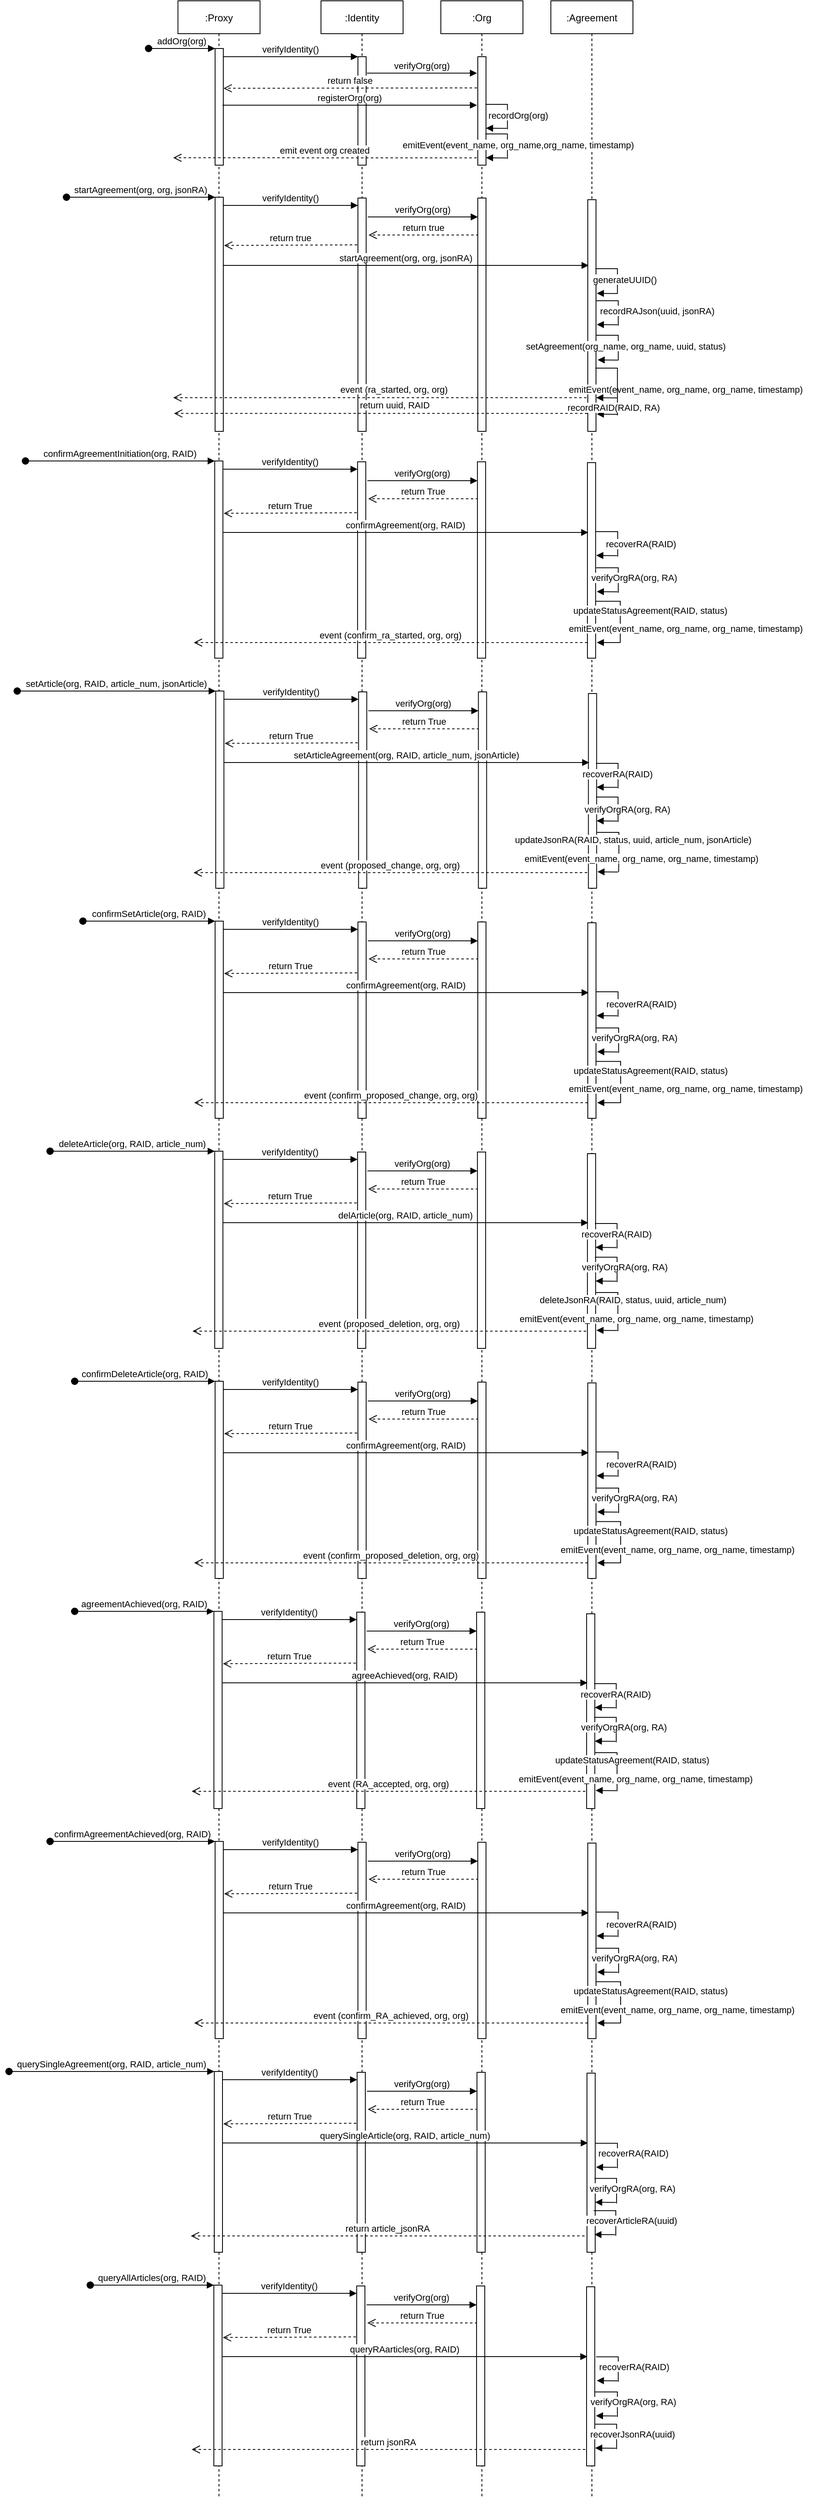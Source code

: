 <mxfile version="14.9.5" type="device"><diagram id="YIm8_T_KmjakDC7QFvaZ" name="Page-1"><mxGraphModel dx="2170" dy="492" grid="1" gridSize="10" guides="1" tooltips="1" connect="1" arrows="1" fold="1" page="1" pageScale="1" pageWidth="850" pageHeight="1100" math="0" shadow="0"><root><mxCell id="0"/><mxCell id="1" parent="0"/><mxCell id="ICceSbjO2ffGUROcHxIc-226" value=":Proxy" style="shape=umlLifeline;perimeter=lifelinePerimeter;container=1;collapsible=0;recursiveResize=0;rounded=0;shadow=0;strokeWidth=1;" parent="1" vertex="1"><mxGeometry x="125.75" y="80" width="100" height="3040" as="geometry"/></mxCell><mxCell id="ICceSbjO2ffGUROcHxIc-224" value=":Identity" style="shape=umlLifeline;perimeter=lifelinePerimeter;container=1;collapsible=0;recursiveResize=0;rounded=0;shadow=0;strokeWidth=1;" parent="1" vertex="1"><mxGeometry x="300" y="80" width="100" height="3040" as="geometry"/></mxCell><mxCell id="ICceSbjO2ffGUROcHxIc-7" value=":Org" style="shape=umlLifeline;perimeter=lifelinePerimeter;container=1;collapsible=0;recursiveResize=0;rounded=0;shadow=0;strokeWidth=1;" parent="1" vertex="1"><mxGeometry x="446" y="80" width="100" height="3040" as="geometry"/></mxCell><mxCell id="ICceSbjO2ffGUROcHxIc-9" value=":Agreement" style="shape=umlLifeline;perimeter=lifelinePerimeter;container=1;collapsible=0;recursiveResize=0;rounded=0;shadow=0;strokeWidth=1;" parent="1" vertex="1"><mxGeometry x="580" y="80" width="100" height="3040" as="geometry"/></mxCell><mxCell id="ICceSbjO2ffGUROcHxIc-25" value="" style="group" parent="1" vertex="1" connectable="0"><mxGeometry x="90" y="138" width="437.105" height="142" as="geometry"/></mxCell><mxCell id="ICceSbjO2ffGUROcHxIc-11" value="" style="group" parent="ICceSbjO2ffGUROcHxIc-25" vertex="1" connectable="0"><mxGeometry width="91" height="142" as="geometry"/></mxCell><mxCell id="ICceSbjO2ffGUROcHxIc-12" value="" style="points=[];perimeter=orthogonalPerimeter;rounded=0;shadow=0;strokeWidth=1;" parent="ICceSbjO2ffGUROcHxIc-11" vertex="1"><mxGeometry x="81" width="10" height="142" as="geometry"/></mxCell><mxCell id="ICceSbjO2ffGUROcHxIc-13" value="addOrg(org)" style="verticalAlign=bottom;startArrow=oval;endArrow=block;startSize=8;shadow=0;strokeWidth=1;" parent="ICceSbjO2ffGUROcHxIc-11" target="ICceSbjO2ffGUROcHxIc-12" edge="1"><mxGeometry relative="1" as="geometry"><mxPoint as="sourcePoint"/></mxGeometry></mxCell><mxCell id="ICceSbjO2ffGUROcHxIc-14" value="" style="points=[];perimeter=orthogonalPerimeter;rounded=0;shadow=0;strokeWidth=1;" parent="ICceSbjO2ffGUROcHxIc-25" vertex="1"><mxGeometry x="255" y="10" width="10" height="132" as="geometry"/></mxCell><mxCell id="ICceSbjO2ffGUROcHxIc-15" value="verifyIdentity()" style="verticalAlign=bottom;endArrow=block;entryX=0;entryY=0;shadow=0;strokeWidth=1;" parent="ICceSbjO2ffGUROcHxIc-25" source="ICceSbjO2ffGUROcHxIc-12" target="ICceSbjO2ffGUROcHxIc-14" edge="1"><mxGeometry relative="1" as="geometry"><mxPoint x="185" y="10" as="sourcePoint"/></mxGeometry></mxCell><mxCell id="ICceSbjO2ffGUROcHxIc-16" value="" style="points=[];perimeter=orthogonalPerimeter;rounded=0;shadow=0;strokeWidth=1;" parent="ICceSbjO2ffGUROcHxIc-25" vertex="1"><mxGeometry x="401" y="10" width="10" height="132" as="geometry"/></mxCell><mxCell id="ICceSbjO2ffGUROcHxIc-17" value="return false" style="verticalAlign=bottom;endArrow=open;dashed=1;endSize=8;shadow=0;strokeWidth=1;arcSize=20;entryX=0.533;entryY=0.047;entryDx=0;entryDy=0;entryPerimeter=0;" parent="ICceSbjO2ffGUROcHxIc-25" edge="1"><mxGeometry relative="1" as="geometry"><mxPoint x="91.3" y="48.44" as="targetPoint"/><mxPoint x="400" y="48" as="sourcePoint"/></mxGeometry></mxCell><mxCell id="ICceSbjO2ffGUROcHxIc-18" value="verifyOrg(org)" style="verticalAlign=bottom;endArrow=block;shadow=0;strokeWidth=1;" parent="ICceSbjO2ffGUROcHxIc-25" edge="1"><mxGeometry relative="1" as="geometry"><mxPoint x="266" y="30.0" as="sourcePoint"/><mxPoint x="400" y="30" as="targetPoint"/></mxGeometry></mxCell><mxCell id="ICceSbjO2ffGUROcHxIc-19" value="registerOrg(org)" style="verticalAlign=bottom;endArrow=block;shadow=0;strokeWidth=1;" parent="ICceSbjO2ffGUROcHxIc-25" edge="1"><mxGeometry relative="1" as="geometry"><mxPoint x="90" y="69" as="sourcePoint"/><mxPoint x="400" y="69" as="targetPoint"/></mxGeometry></mxCell><mxCell id="ICceSbjO2ffGUROcHxIc-20" value="" style="shape=partialRectangle;whiteSpace=wrap;html=1;bottom=0;right=0;fillColor=none;rotation=90;" parent="ICceSbjO2ffGUROcHxIc-25" vertex="1"><mxGeometry x="408.95" y="69.75" width="29.9" height="26.41" as="geometry"/></mxCell><mxCell id="ICceSbjO2ffGUROcHxIc-21" value="recordOrg(org)" style="verticalAlign=bottom;endArrow=block;shadow=0;strokeWidth=1;" parent="ICceSbjO2ffGUROcHxIc-25" edge="1"><mxGeometry x="-1" y="-16" relative="1" as="geometry"><mxPoint x="436.25" y="97.25" as="sourcePoint"/><mxPoint x="411" y="97" as="targetPoint"/><mxPoint x="14" y="9" as="offset"/></mxGeometry></mxCell><mxCell id="ICceSbjO2ffGUROcHxIc-22" value="emit event org created" style="verticalAlign=bottom;endArrow=open;dashed=1;endSize=8;shadow=0;strokeWidth=1;arcSize=20;" parent="ICceSbjO2ffGUROcHxIc-25" edge="1"><mxGeometry relative="1" as="geometry"><mxPoint x="30" y="133" as="targetPoint"/><mxPoint x="399.7" y="133.16" as="sourcePoint"/></mxGeometry></mxCell><mxCell id="ICceSbjO2ffGUROcHxIc-23" value="" style="shape=partialRectangle;whiteSpace=wrap;html=1;bottom=0;right=0;fillColor=none;rotation=90;" parent="ICceSbjO2ffGUROcHxIc-25" vertex="1"><mxGeometry x="408.95" y="105.75" width="29.9" height="26.41" as="geometry"/></mxCell><mxCell id="ICceSbjO2ffGUROcHxIc-24" value="emitEvent(event_name, org_name,org_name, timestamp)" style="verticalAlign=bottom;endArrow=block;shadow=0;strokeWidth=1;" parent="ICceSbjO2ffGUROcHxIc-25" edge="1"><mxGeometry x="-1" y="-16" relative="1" as="geometry"><mxPoint x="436.25" y="133.25" as="sourcePoint"/><mxPoint x="411" y="133" as="targetPoint"/><mxPoint x="14" y="9" as="offset"/></mxGeometry></mxCell><mxCell id="ICceSbjO2ffGUROcHxIc-42" value="" style="points=[];perimeter=orthogonalPerimeter;rounded=0;shadow=0;strokeWidth=1;" parent="1" vertex="1"><mxGeometry x="625" y="322" width="10" height="282" as="geometry"/></mxCell><mxCell id="ICceSbjO2ffGUROcHxIc-43" value="" style="points=[];perimeter=orthogonalPerimeter;rounded=0;shadow=0;strokeWidth=1;" parent="1" vertex="1"><mxGeometry x="171" y="319" width="10" height="285" as="geometry"/></mxCell><mxCell id="ICceSbjO2ffGUROcHxIc-44" value="startAgreement(org, org, jsonRA)" style="verticalAlign=bottom;startArrow=oval;endArrow=block;startSize=8;shadow=0;strokeWidth=1;" parent="1" target="ICceSbjO2ffGUROcHxIc-43" edge="1"><mxGeometry relative="1" as="geometry"><mxPoint x="-10" y="319" as="sourcePoint"/></mxGeometry></mxCell><mxCell id="ICceSbjO2ffGUROcHxIc-45" value="verifyIdentity()" style="verticalAlign=bottom;endArrow=block;entryX=0;entryY=0;shadow=0;strokeWidth=1;" parent="1" source="ICceSbjO2ffGUROcHxIc-43" edge="1"><mxGeometry relative="1" as="geometry"><mxPoint x="275" y="329" as="sourcePoint"/><mxPoint x="345" y="329.0" as="targetPoint"/></mxGeometry></mxCell><mxCell id="ICceSbjO2ffGUROcHxIc-46" value="" style="points=[];perimeter=orthogonalPerimeter;rounded=0;shadow=0;strokeWidth=1;" parent="1" vertex="1"><mxGeometry x="345" y="320" width="10" height="284" as="geometry"/></mxCell><mxCell id="ICceSbjO2ffGUROcHxIc-47" value="return true" style="verticalAlign=bottom;endArrow=open;dashed=1;endSize=8;exitX=0.3;exitY=0.25;shadow=0;strokeWidth=1;arcSize=20;exitDx=0;exitDy=0;exitPerimeter=0;" parent="1" edge="1"><mxGeometry relative="1" as="geometry"><mxPoint x="358" y="365" as="targetPoint"/><mxPoint x="492" y="365" as="sourcePoint"/></mxGeometry></mxCell><mxCell id="ICceSbjO2ffGUROcHxIc-48" value="verifyOrg(org)" style="verticalAlign=bottom;endArrow=block;shadow=0;strokeWidth=1;" parent="1" edge="1"><mxGeometry relative="1" as="geometry"><mxPoint x="357" y="343" as="sourcePoint"/><mxPoint x="491" y="343" as="targetPoint"/></mxGeometry></mxCell><mxCell id="ICceSbjO2ffGUROcHxIc-49" value="" style="points=[];perimeter=orthogonalPerimeter;rounded=0;shadow=0;strokeWidth=1;" parent="1" vertex="1"><mxGeometry x="491" y="320" width="10" height="284" as="geometry"/></mxCell><mxCell id="ICceSbjO2ffGUROcHxIc-50" value="return true" style="verticalAlign=bottom;endArrow=open;dashed=1;endSize=8;exitX=0.3;exitY=0.25;shadow=0;strokeWidth=1;arcSize=20;exitDx=0;exitDy=0;exitPerimeter=0;entryX=0.58;entryY=0.752;entryDx=0;entryDy=0;entryPerimeter=0;" parent="1" edge="1"><mxGeometry relative="1" as="geometry"><mxPoint x="182" y="377.72" as="targetPoint"/><mxPoint x="344.0" y="377" as="sourcePoint"/></mxGeometry></mxCell><mxCell id="ICceSbjO2ffGUROcHxIc-51" value="startAgreement(org, org, jsonRA)" style="verticalAlign=bottom;endArrow=block;shadow=0;strokeWidth=1;" parent="1" edge="1"><mxGeometry relative="1" as="geometry"><mxPoint x="181" y="402" as="sourcePoint"/><mxPoint x="626" y="402" as="targetPoint"/></mxGeometry></mxCell><mxCell id="ICceSbjO2ffGUROcHxIc-52" value="" style="shape=partialRectangle;whiteSpace=wrap;html=1;bottom=0;right=0;fillColor=none;rotation=90;" parent="1" vertex="1"><mxGeometry x="632.95" y="407.75" width="29.9" height="26.41" as="geometry"/></mxCell><mxCell id="ICceSbjO2ffGUROcHxIc-53" value="generateUUID()" style="verticalAlign=bottom;endArrow=block;shadow=0;strokeWidth=1;" parent="1" edge="1"><mxGeometry x="-1" y="-12" relative="1" as="geometry"><mxPoint x="661.25" y="436.25" as="sourcePoint"/><mxPoint x="636" y="436" as="targetPoint"/><mxPoint x="9" y="4" as="offset"/></mxGeometry></mxCell><mxCell id="ICceSbjO2ffGUROcHxIc-54" value="" style="shape=partialRectangle;whiteSpace=wrap;html=1;bottom=0;right=0;fillColor=none;rotation=90;" parent="1" vertex="1"><mxGeometry x="633.95" y="446.75" width="29.9" height="26.41" as="geometry"/></mxCell><mxCell id="ICceSbjO2ffGUROcHxIc-55" value="recordRAJson(uuid, jsonRA)" style="verticalAlign=bottom;endArrow=block;shadow=0;strokeWidth=1;" parent="1" edge="1"><mxGeometry x="-1" y="-49" relative="1" as="geometry"><mxPoint x="661.25" y="474.25" as="sourcePoint"/><mxPoint x="636" y="474" as="targetPoint"/><mxPoint x="48" y="41" as="offset"/></mxGeometry></mxCell><mxCell id="ICceSbjO2ffGUROcHxIc-56" value="" style="group" parent="1" vertex="1" connectable="0"><mxGeometry x="121" y="554.005" width="539.655" height="29.9" as="geometry"/></mxCell><mxCell id="ICceSbjO2ffGUROcHxIc-59" value="return uuid, RAID" style="verticalAlign=bottom;endArrow=open;dashed=1;endSize=8;shadow=0;strokeWidth=1;arcSize=20;" parent="ICceSbjO2ffGUROcHxIc-56" edge="1"><mxGeometry x="-0.068" y="-1" relative="1" as="geometry"><mxPoint y="28.155" as="targetPoint"/><mxPoint x="503.5" y="28.155" as="sourcePoint"/><mxPoint as="offset"/></mxGeometry></mxCell><mxCell id="ICceSbjO2ffGUROcHxIc-60" value="" style="group" parent="1" vertex="1" connectable="0"><mxGeometry x="120" y="533.995" width="670" height="40.005" as="geometry"/></mxCell><mxCell id="ICceSbjO2ffGUROcHxIc-61" value="event (ra_started, org, org)" style="verticalAlign=bottom;endArrow=open;dashed=1;endSize=8;shadow=0;strokeWidth=1;arcSize=20;" parent="ICceSbjO2ffGUROcHxIc-60" edge="1"><mxGeometry x="-0.068" y="-1" relative="1" as="geometry"><mxPoint y="28.995" as="targetPoint"/><mxPoint x="503.5" y="28.995" as="sourcePoint"/><mxPoint as="offset"/></mxGeometry></mxCell><mxCell id="ICceSbjO2ffGUROcHxIc-62" value="" style="group" parent="ICceSbjO2ffGUROcHxIc-60" vertex="1" connectable="0"><mxGeometry x="515.005" width="26.41" height="29.9" as="geometry"/></mxCell><mxCell id="ICceSbjO2ffGUROcHxIc-64" value="" style="verticalAlign=bottom;endArrow=block;shadow=0;strokeWidth=1;" parent="ICceSbjO2ffGUROcHxIc-62" edge="1"><mxGeometry x="-1" y="-16" relative="1" as="geometry"><mxPoint x="25.555" y="29.245" as="sourcePoint"/><mxPoint x="0.305" y="28.995" as="targetPoint"/><mxPoint x="14" y="9" as="offset"/></mxGeometry></mxCell><mxCell id="ICceSbjO2ffGUROcHxIc-70" value="&lt;span style=&quot;color: rgb(0 , 0 , 0) ; font-family: &amp;#34;helvetica&amp;#34; ; font-size: 11px ; font-style: normal ; font-weight: 400 ; letter-spacing: normal ; text-align: center ; text-indent: 0px ; text-transform: none ; word-spacing: 0px ; background-color: rgb(255 , 255 , 255) ; display: inline ; float: none&quot;&gt;emitEvent(event_name, org_name, org_name, timestamp)&lt;/span&gt;" style="text;whiteSpace=wrap;html=1;" parent="ICceSbjO2ffGUROcHxIc-60" vertex="1"><mxGeometry x="480" y="5.005" width="310" height="30" as="geometry"/></mxCell><mxCell id="ICceSbjO2ffGUROcHxIc-65" value="" style="shape=partialRectangle;whiteSpace=wrap;html=1;bottom=0;right=0;fillColor=none;rotation=90;" parent="1" vertex="1"><mxGeometry x="633.95" y="488.75" width="29.9" height="26.41" as="geometry"/></mxCell><mxCell id="ICceSbjO2ffGUROcHxIc-66" value="setAgreement(org_name, org_name, uuid, status)" style="verticalAlign=bottom;endArrow=block;shadow=0;strokeWidth=1;" parent="1" edge="1"><mxGeometry x="-1" y="-12" relative="1" as="geometry"><mxPoint x="662.25" y="517.25" as="sourcePoint"/><mxPoint x="637" y="517" as="targetPoint"/><mxPoint x="9" y="4" as="offset"/></mxGeometry></mxCell><mxCell id="ICceSbjO2ffGUROcHxIc-68" value="" style="shape=partialRectangle;whiteSpace=wrap;html=1;bottom=0;right=0;fillColor=none;rotation=90;" parent="1" vertex="1"><mxGeometry x="619.37" y="542.33" width="57.05" height="26.41" as="geometry"/></mxCell><mxCell id="ICceSbjO2ffGUROcHxIc-69" value="recordRAID(RAID, RA)" style="verticalAlign=bottom;endArrow=block;shadow=0;strokeWidth=1;" parent="1" edge="1"><mxGeometry x="20" y="583" as="geometry"><mxPoint x="661.25" y="583.25" as="sourcePoint"/><mxPoint x="636" y="583" as="targetPoint"/><mxPoint x="8" y="1" as="offset"/></mxGeometry></mxCell><mxCell id="ICceSbjO2ffGUROcHxIc-135" value="" style="points=[];perimeter=orthogonalPerimeter;rounded=0;shadow=0;strokeWidth=1;" parent="1" vertex="1"><mxGeometry x="625.75" y="923" width="10" height="237" as="geometry"/></mxCell><mxCell id="ICceSbjO2ffGUROcHxIc-136" value="" style="points=[];perimeter=orthogonalPerimeter;rounded=0;shadow=0;strokeWidth=1;" parent="1" vertex="1"><mxGeometry x="171.75" y="920" width="10" height="240" as="geometry"/></mxCell><mxCell id="ICceSbjO2ffGUROcHxIc-137" value="setArticle(org, RAID, article_num, jsonArticle)" style="verticalAlign=bottom;startArrow=oval;endArrow=block;startSize=8;shadow=0;strokeWidth=1;" parent="1" target="ICceSbjO2ffGUROcHxIc-136" edge="1"><mxGeometry x="-159.25" y="920" as="geometry"><mxPoint x="-70" y="920" as="sourcePoint"/></mxGeometry></mxCell><mxCell id="ICceSbjO2ffGUROcHxIc-138" value="verifyIdentity()" style="verticalAlign=bottom;endArrow=block;entryX=0;entryY=0;shadow=0;strokeWidth=1;" parent="1" source="ICceSbjO2ffGUROcHxIc-136" edge="1"><mxGeometry x="-159.25" y="920" as="geometry"><mxPoint x="275.75" y="930" as="sourcePoint"/><mxPoint x="345.75" y="930.0" as="targetPoint"/></mxGeometry></mxCell><mxCell id="ICceSbjO2ffGUROcHxIc-139" value="" style="points=[];perimeter=orthogonalPerimeter;rounded=0;shadow=0;strokeWidth=1;" parent="1" vertex="1"><mxGeometry x="345.75" y="921" width="10" height="239" as="geometry"/></mxCell><mxCell id="ICceSbjO2ffGUROcHxIc-140" value="return True" style="verticalAlign=bottom;endArrow=open;dashed=1;endSize=8;exitX=0.3;exitY=0.25;shadow=0;strokeWidth=1;arcSize=20;exitDx=0;exitDy=0;exitPerimeter=0;" parent="1" edge="1"><mxGeometry x="-159.25" y="920" as="geometry"><mxPoint x="358.75" y="966" as="targetPoint"/><mxPoint x="492.75" y="966" as="sourcePoint"/></mxGeometry></mxCell><mxCell id="ICceSbjO2ffGUROcHxIc-141" value="verifyOrg(org)" style="verticalAlign=bottom;endArrow=block;shadow=0;strokeWidth=1;" parent="1" edge="1"><mxGeometry x="-159.25" y="920" as="geometry"><mxPoint x="357.75" y="944.0" as="sourcePoint"/><mxPoint x="491.75" y="944" as="targetPoint"/></mxGeometry></mxCell><mxCell id="ICceSbjO2ffGUROcHxIc-142" value="" style="points=[];perimeter=orthogonalPerimeter;rounded=0;shadow=0;strokeWidth=1;" parent="1" vertex="1"><mxGeometry x="491.75" y="921" width="10" height="239" as="geometry"/></mxCell><mxCell id="ICceSbjO2ffGUROcHxIc-143" value="return True" style="verticalAlign=bottom;endArrow=open;dashed=1;endSize=8;exitX=0.3;exitY=0.25;shadow=0;strokeWidth=1;arcSize=20;exitDx=0;exitDy=0;exitPerimeter=0;entryX=0.58;entryY=0.752;entryDx=0;entryDy=0;entryPerimeter=0;" parent="1" edge="1"><mxGeometry x="-159.25" y="920" as="geometry"><mxPoint x="182.75" y="983.72" as="targetPoint"/><mxPoint x="344.75" y="983" as="sourcePoint"/></mxGeometry></mxCell><mxCell id="ICceSbjO2ffGUROcHxIc-144" value="setArticleAgreement(org, RAID, article_num, jsonArticle)" style="verticalAlign=bottom;endArrow=block;shadow=0;strokeWidth=1;" parent="1" edge="1"><mxGeometry x="-159.25" y="920" as="geometry"><mxPoint x="181.75" y="1007" as="sourcePoint"/><mxPoint x="626.75" y="1007" as="targetPoint"/><mxPoint as="offset"/></mxGeometry></mxCell><mxCell id="ICceSbjO2ffGUROcHxIc-145" value="" style="shape=partialRectangle;whiteSpace=wrap;html=1;bottom=0;right=0;fillColor=none;rotation=90;" parent="1" vertex="1"><mxGeometry x="633.7" y="1009.75" width="29.9" height="26.41" as="geometry"/></mxCell><mxCell id="ICceSbjO2ffGUROcHxIc-146" value="recoverRA(RAID)" style="verticalAlign=bottom;endArrow=block;shadow=0;strokeWidth=1;" parent="1" edge="1"><mxGeometry as="geometry"><mxPoint x="661" y="1037.25" as="sourcePoint"/><mxPoint x="635.75" y="1037" as="targetPoint"/><mxPoint x="13" y="-7" as="offset"/></mxGeometry></mxCell><mxCell id="ICceSbjO2ffGUROcHxIc-147" value="" style="shape=partialRectangle;whiteSpace=wrap;html=1;bottom=0;right=0;fillColor=none;rotation=90;" parent="1" vertex="1"><mxGeometry x="633.7" y="1050.75" width="29.9" height="26.41" as="geometry"/></mxCell><mxCell id="ICceSbjO2ffGUROcHxIc-148" value="" style="verticalAlign=bottom;endArrow=block;shadow=0;strokeWidth=1;" parent="1" edge="1"><mxGeometry x="-159.25" y="920" as="geometry"><mxPoint x="661" y="1078.25" as="sourcePoint"/><mxPoint x="635.75" y="1078" as="targetPoint"/><mxPoint x="39" y="35" as="offset"/></mxGeometry></mxCell><mxCell id="ICceSbjO2ffGUROcHxIc-153" value="event (proposed_change, org, org)" style="verticalAlign=bottom;endArrow=open;dashed=1;endSize=8;shadow=0;strokeWidth=1;arcSize=20;" parent="1" edge="1"><mxGeometry x="-159.25" y="848" as="geometry"><mxPoint x="144.75" y="1141" as="targetPoint"/><mxPoint x="624.25" y="1141" as="sourcePoint"/><mxPoint as="offset"/></mxGeometry></mxCell><mxCell id="ICceSbjO2ffGUROcHxIc-158" style="edgeStyle=orthogonalEdgeStyle;rounded=0;orthogonalLoop=1;jettySize=auto;html=1;exitX=1;exitY=0;exitDx=0;exitDy=0;endArrow=none;endFill=0;entryX=0.376;entryY=1;entryDx=0;entryDy=0;entryPerimeter=0;" parent="1" source="ICceSbjO2ffGUROcHxIc-154" target="ICceSbjO2ffGUROcHxIc-159" edge="1"><mxGeometry relative="1" as="geometry"><mxPoint x="662.714" y="1160" as="targetPoint"/></mxGeometry></mxCell><mxCell id="ICceSbjO2ffGUROcHxIc-154" value="" style="shape=partialRectangle;whiteSpace=wrap;html=1;bottom=0;right=0;fillColor=none;rotation=90;" parent="1" vertex="1"><mxGeometry x="634.7" y="1093.75" width="29.9" height="26.41" as="geometry"/></mxCell><mxCell id="ICceSbjO2ffGUROcHxIc-155" value="updateJsonRA(RAID, status, uuid, article_num, jsonArticle)" style="verticalAlign=bottom;endArrow=block;shadow=0;strokeWidth=1;" parent="1" edge="1"><mxGeometry as="geometry"><mxPoint x="662" y="1140.25" as="sourcePoint"/><mxPoint x="636.75" y="1140" as="targetPoint"/><mxPoint x="31" y="-30" as="offset"/></mxGeometry></mxCell><mxCell id="ICceSbjO2ffGUROcHxIc-156" value="&lt;span style=&quot;color: rgb(0, 0, 0); font-family: helvetica; font-size: 11px; font-style: normal; font-weight: 400; letter-spacing: normal; text-align: center; text-indent: 0px; text-transform: none; word-spacing: 0px; background-color: rgb(255, 255, 255); display: inline; float: none;&quot;&gt;verifyOrgRA(org, RA)&lt;/span&gt;" style="text;whiteSpace=wrap;html=1;" parent="1" vertex="1"><mxGeometry x="619.37" y="1050.16" width="130" height="30" as="geometry"/></mxCell><mxCell id="ICceSbjO2ffGUROcHxIc-159" value="&lt;span style=&quot;color: rgb(0, 0, 0); font-family: helvetica; font-size: 11px; font-style: normal; font-weight: 400; letter-spacing: normal; text-align: center; text-indent: 0px; text-transform: none; word-spacing: 0px; background-color: rgb(255, 255, 255); display: inline; float: none;&quot;&gt;emitEvent(event_name, org_name, org_name, timestamp)&lt;/span&gt;" style="text;whiteSpace=wrap;html=1;" parent="1" vertex="1"><mxGeometry x="546" y="1110" width="310" height="30" as="geometry"/></mxCell><mxCell id="ICceSbjO2ffGUROcHxIc-228" value="" style="points=[];perimeter=orthogonalPerimeter;rounded=0;shadow=0;strokeWidth=1;" parent="1" vertex="1"><mxGeometry x="624.55" y="1483" width="10" height="237" as="geometry"/></mxCell><mxCell id="ICceSbjO2ffGUROcHxIc-229" value="" style="points=[];perimeter=orthogonalPerimeter;rounded=0;shadow=0;strokeWidth=1;" parent="1" vertex="1"><mxGeometry x="170.55" y="1480" width="10" height="240" as="geometry"/></mxCell><mxCell id="ICceSbjO2ffGUROcHxIc-230" value="deleteArticle(org, RAID, article_num)" style="verticalAlign=bottom;startArrow=oval;endArrow=block;startSize=8;shadow=0;strokeWidth=1;" parent="1" target="ICceSbjO2ffGUROcHxIc-229" edge="1"><mxGeometry x="-160.45" y="1480" as="geometry"><mxPoint x="-30" y="1480" as="sourcePoint"/></mxGeometry></mxCell><mxCell id="ICceSbjO2ffGUROcHxIc-231" value="verifyIdentity()" style="verticalAlign=bottom;endArrow=block;entryX=0;entryY=0;shadow=0;strokeWidth=1;" parent="1" source="ICceSbjO2ffGUROcHxIc-229" edge="1"><mxGeometry x="-160.45" y="1480" as="geometry"><mxPoint x="274.55" y="1490" as="sourcePoint"/><mxPoint x="344.55" y="1490" as="targetPoint"/></mxGeometry></mxCell><mxCell id="ICceSbjO2ffGUROcHxIc-232" value="" style="points=[];perimeter=orthogonalPerimeter;rounded=0;shadow=0;strokeWidth=1;" parent="1" vertex="1"><mxGeometry x="344.55" y="1481" width="10" height="239" as="geometry"/></mxCell><mxCell id="ICceSbjO2ffGUROcHxIc-233" value="return True" style="verticalAlign=bottom;endArrow=open;dashed=1;endSize=8;exitX=0.3;exitY=0.25;shadow=0;strokeWidth=1;arcSize=20;exitDx=0;exitDy=0;exitPerimeter=0;" parent="1" edge="1"><mxGeometry x="-160.45" y="1480" as="geometry"><mxPoint x="357.55" y="1526.0" as="targetPoint"/><mxPoint x="491.55" y="1526.0" as="sourcePoint"/></mxGeometry></mxCell><mxCell id="ICceSbjO2ffGUROcHxIc-234" value="verifyOrg(org)" style="verticalAlign=bottom;endArrow=block;shadow=0;strokeWidth=1;" parent="1" edge="1"><mxGeometry x="-160.45" y="1480" as="geometry"><mxPoint x="356.55" y="1504" as="sourcePoint"/><mxPoint x="490.55" y="1504" as="targetPoint"/></mxGeometry></mxCell><mxCell id="ICceSbjO2ffGUROcHxIc-235" value="" style="points=[];perimeter=orthogonalPerimeter;rounded=0;shadow=0;strokeWidth=1;" parent="1" vertex="1"><mxGeometry x="490.55" y="1481" width="10" height="239" as="geometry"/></mxCell><mxCell id="ICceSbjO2ffGUROcHxIc-236" value="return True" style="verticalAlign=bottom;endArrow=open;dashed=1;endSize=8;exitX=0.3;exitY=0.25;shadow=0;strokeWidth=1;arcSize=20;exitDx=0;exitDy=0;exitPerimeter=0;entryX=0.58;entryY=0.752;entryDx=0;entryDy=0;entryPerimeter=0;" parent="1" edge="1"><mxGeometry x="-160.45" y="1480" as="geometry"><mxPoint x="181.55" y="1543.72" as="targetPoint"/><mxPoint x="343.55" y="1543" as="sourcePoint"/></mxGeometry></mxCell><mxCell id="ICceSbjO2ffGUROcHxIc-237" value="delArticle(org, RAID, article_num)" style="verticalAlign=bottom;endArrow=block;shadow=0;strokeWidth=1;" parent="1" edge="1"><mxGeometry x="-160.45" y="1480" as="geometry"><mxPoint x="180.55" y="1567" as="sourcePoint"/><mxPoint x="625.55" y="1567" as="targetPoint"/><mxPoint as="offset"/></mxGeometry></mxCell><mxCell id="ICceSbjO2ffGUROcHxIc-238" value="" style="shape=partialRectangle;whiteSpace=wrap;html=1;bottom=0;right=0;fillColor=none;rotation=90;" parent="1" vertex="1"><mxGeometry x="632.5" y="1569.75" width="29.9" height="26.41" as="geometry"/></mxCell><mxCell id="ICceSbjO2ffGUROcHxIc-239" value="recoverRA(RAID)" style="verticalAlign=bottom;endArrow=block;shadow=0;strokeWidth=1;" parent="1" edge="1"><mxGeometry as="geometry"><mxPoint x="659.8" y="1597.25" as="sourcePoint"/><mxPoint x="634.55" y="1597" as="targetPoint"/><mxPoint x="13" y="-7" as="offset"/></mxGeometry></mxCell><mxCell id="ICceSbjO2ffGUROcHxIc-240" value="" style="shape=partialRectangle;whiteSpace=wrap;html=1;bottom=0;right=0;fillColor=none;rotation=90;" parent="1" vertex="1"><mxGeometry x="632.5" y="1610.75" width="29.9" height="26.41" as="geometry"/></mxCell><mxCell id="ICceSbjO2ffGUROcHxIc-241" value="verifyOrgRA(org, RA)" style="verticalAlign=bottom;endArrow=block;shadow=0;strokeWidth=1;" parent="1" edge="1"><mxGeometry as="geometry"><mxPoint x="659.8" y="1638.25" as="sourcePoint"/><mxPoint x="634.55" y="1638" as="targetPoint"/><mxPoint x="23" y="-8" as="offset"/></mxGeometry></mxCell><mxCell id="ICceSbjO2ffGUROcHxIc-246" value="event (proposed_deletion, org, org)" style="verticalAlign=bottom;endArrow=open;dashed=1;endSize=8;shadow=0;strokeWidth=1;arcSize=20;" parent="1" edge="1"><mxGeometry x="-160.45" y="1406" as="geometry"><mxPoint x="143.55" y="1699" as="targetPoint"/><mxPoint x="623.05" y="1699" as="sourcePoint"/><mxPoint as="offset"/></mxGeometry></mxCell><mxCell id="ICceSbjO2ffGUROcHxIc-247" value="" style="shape=partialRectangle;whiteSpace=wrap;html=1;bottom=0;right=0;fillColor=none;rotation=90;" parent="1" vertex="1"><mxGeometry x="625.2" y="1662.05" width="46.5" height="26.41" as="geometry"/></mxCell><mxCell id="ICceSbjO2ffGUROcHxIc-248" value="deleteJsonRA(RAID, status, uuid, article_num)" style="verticalAlign=bottom;endArrow=block;shadow=0;strokeWidth=1;" parent="1" edge="1"><mxGeometry as="geometry"><mxPoint x="660.8" y="1698.25" as="sourcePoint"/><mxPoint x="635.55" y="1698.0" as="targetPoint"/><mxPoint x="32" y="-28" as="offset"/></mxGeometry></mxCell><mxCell id="ICceSbjO2ffGUROcHxIc-249" value="&lt;span style=&quot;color: rgb(0, 0, 0); font-family: helvetica; font-size: 11px; font-style: normal; font-weight: 400; letter-spacing: normal; text-align: center; text-indent: 0px; text-transform: none; word-spacing: 0px; background-color: rgb(255, 255, 255); display: inline; float: none;&quot;&gt;emitEvent(event_name, org_name, org_name, timestamp)&lt;/span&gt;" style="text;whiteSpace=wrap;html=1;" parent="1" vertex="1"><mxGeometry x="540" y="1670" width="310" height="30" as="geometry"/></mxCell><mxCell id="ICceSbjO2ffGUROcHxIc-266" value="" style="points=[];perimeter=orthogonalPerimeter;rounded=0;shadow=0;strokeWidth=1;" parent="1" vertex="1"><mxGeometry x="625" y="1762" width="10" height="238" as="geometry"/></mxCell><mxCell id="ICceSbjO2ffGUROcHxIc-267" value="" style="points=[];perimeter=orthogonalPerimeter;rounded=0;shadow=0;strokeWidth=1;" parent="1" vertex="1"><mxGeometry x="171" y="1760" width="10" height="240" as="geometry"/></mxCell><mxCell id="ICceSbjO2ffGUROcHxIc-268" value="confirmDeleteArticle(org, RAID)" style="verticalAlign=bottom;startArrow=oval;endArrow=block;startSize=8;shadow=0;strokeWidth=1;" parent="1" target="ICceSbjO2ffGUROcHxIc-267" edge="1"><mxGeometry y="560" as="geometry"><mxPoint y="1760" as="sourcePoint"/></mxGeometry></mxCell><mxCell id="ICceSbjO2ffGUROcHxIc-269" value="verifyIdentity()" style="verticalAlign=bottom;endArrow=block;entryX=0;entryY=0;shadow=0;strokeWidth=1;" parent="1" source="ICceSbjO2ffGUROcHxIc-267" edge="1"><mxGeometry y="560" as="geometry"><mxPoint x="345" y="570" as="sourcePoint"/><mxPoint x="345" y="1770" as="targetPoint"/></mxGeometry></mxCell><mxCell id="ICceSbjO2ffGUROcHxIc-270" value="" style="points=[];perimeter=orthogonalPerimeter;rounded=0;shadow=0;strokeWidth=1;" parent="1" vertex="1"><mxGeometry x="345" y="1761" width="10" height="239" as="geometry"/></mxCell><mxCell id="ICceSbjO2ffGUROcHxIc-271" value="return True" style="verticalAlign=bottom;endArrow=open;dashed=1;endSize=8;exitX=0.3;exitY=0.25;shadow=0;strokeWidth=1;arcSize=20;exitDx=0;exitDy=0;exitPerimeter=0;" parent="1" edge="1"><mxGeometry y="560" as="geometry"><mxPoint x="358" y="1806" as="targetPoint"/><mxPoint x="492" y="1806" as="sourcePoint"/></mxGeometry></mxCell><mxCell id="ICceSbjO2ffGUROcHxIc-272" value="verifyOrg(org)" style="verticalAlign=bottom;endArrow=block;shadow=0;strokeWidth=1;" parent="1" edge="1"><mxGeometry y="560" as="geometry"><mxPoint x="357" y="1784" as="sourcePoint"/><mxPoint x="491" y="1784" as="targetPoint"/></mxGeometry></mxCell><mxCell id="ICceSbjO2ffGUROcHxIc-273" value="" style="points=[];perimeter=orthogonalPerimeter;rounded=0;shadow=0;strokeWidth=1;" parent="1" vertex="1"><mxGeometry x="491" y="1761" width="10" height="239" as="geometry"/></mxCell><mxCell id="ICceSbjO2ffGUROcHxIc-274" value="return True" style="verticalAlign=bottom;endArrow=open;dashed=1;endSize=8;exitX=0.3;exitY=0.25;shadow=0;strokeWidth=1;arcSize=20;exitDx=0;exitDy=0;exitPerimeter=0;entryX=0.58;entryY=0.752;entryDx=0;entryDy=0;entryPerimeter=0;" parent="1" edge="1"><mxGeometry y="560" as="geometry"><mxPoint x="182" y="1823.72" as="targetPoint"/><mxPoint x="344" y="1823" as="sourcePoint"/></mxGeometry></mxCell><mxCell id="ICceSbjO2ffGUROcHxIc-275" value="confirmAgreement(org, RAID)" style="verticalAlign=bottom;endArrow=block;shadow=0;strokeWidth=1;" parent="1" edge="1"><mxGeometry y="560" as="geometry"><mxPoint x="181" y="1847" as="sourcePoint"/><mxPoint x="626" y="1847" as="targetPoint"/></mxGeometry></mxCell><mxCell id="ICceSbjO2ffGUROcHxIc-276" value="event (confirm_proposed_deletion, org, org)" style="verticalAlign=bottom;endArrow=open;dashed=1;endSize=8;shadow=0;strokeWidth=1;arcSize=20;" parent="1" edge="1"><mxGeometry x="1.53" y="599" as="geometry"><mxPoint x="145.53" y="1981" as="targetPoint"/><mxPoint x="625.03" y="1981" as="sourcePoint"/><mxPoint as="offset"/></mxGeometry></mxCell><mxCell id="ICceSbjO2ffGUROcHxIc-277" value="" style="group" parent="1" vertex="1" connectable="0"><mxGeometry x="635.455" y="1846.005" width="26.41" height="29.9" as="geometry"/></mxCell><mxCell id="ICceSbjO2ffGUROcHxIc-278" value="" style="shape=partialRectangle;whiteSpace=wrap;html=1;bottom=0;right=0;fillColor=none;rotation=90;" parent="ICceSbjO2ffGUROcHxIc-277" vertex="1"><mxGeometry x="-1.745" y="1.745" width="29.9" height="26.41" as="geometry"/></mxCell><mxCell id="ICceSbjO2ffGUROcHxIc-279" value="recoverRA(RAID)" style="verticalAlign=bottom;endArrow=block;shadow=0;strokeWidth=1;" parent="ICceSbjO2ffGUROcHxIc-277" edge="1"><mxGeometry as="geometry"><mxPoint x="25.555" y="29.245" as="sourcePoint"/><mxPoint x="0.305" y="28.995" as="targetPoint"/><mxPoint x="42" y="-5" as="offset"/></mxGeometry></mxCell><mxCell id="ICceSbjO2ffGUROcHxIc-280" value="" style="group" parent="1" vertex="1" connectable="0"><mxGeometry x="636.145" y="1889.995" width="26.41" height="29.9" as="geometry"/></mxCell><mxCell id="ICceSbjO2ffGUROcHxIc-281" value="" style="shape=partialRectangle;whiteSpace=wrap;html=1;bottom=0;right=0;fillColor=none;rotation=90;" parent="ICceSbjO2ffGUROcHxIc-280" vertex="1"><mxGeometry x="-1.745" y="1.745" width="29.9" height="26.41" as="geometry"/></mxCell><mxCell id="ICceSbjO2ffGUROcHxIc-282" value="verifyOrgRA(org, RA)" style="verticalAlign=bottom;endArrow=block;shadow=0;strokeWidth=1;" parent="ICceSbjO2ffGUROcHxIc-280" edge="1"><mxGeometry x="-634.245" y="-769.005" as="geometry"><mxPoint x="25.555" y="29.245" as="sourcePoint"/><mxPoint x="0.305" y="28.995" as="targetPoint"/><mxPoint x="33" y="-8" as="offset"/></mxGeometry></mxCell><mxCell id="ICceSbjO2ffGUROcHxIc-283" value="" style="group" parent="1" vertex="1" connectable="0"><mxGeometry x="635.145" y="1930.005" width="49.95" height="58.86" as="geometry"/></mxCell><mxCell id="ICceSbjO2ffGUROcHxIc-284" value="" style="shape=partialRectangle;whiteSpace=wrap;html=1;bottom=0;right=0;fillColor=none;rotation=90;" parent="ICceSbjO2ffGUROcHxIc-283" vertex="1"><mxGeometry x="-10.05" y="10.85" width="49.95" height="29.86" as="geometry"/></mxCell><mxCell id="ICceSbjO2ffGUROcHxIc-285" value="updateStatusAgreement(RAID, status)" style="verticalAlign=bottom;endArrow=block;shadow=0;strokeWidth=1;exitX=0.208;exitY=1;exitDx=0;exitDy=0;exitPerimeter=0;" parent="ICceSbjO2ffGUROcHxIc-283" edge="1"><mxGeometry y="1" as="geometry"><mxPoint x="29.785" y="50.995" as="sourcePoint"/><mxPoint x="1.305" y="50.995" as="targetPoint"/><mxPoint x="51" y="-30" as="offset"/></mxGeometry></mxCell><mxCell id="ICceSbjO2ffGUROcHxIc-286" value="&lt;span style=&quot;color: rgb(0, 0, 0); font-family: helvetica; font-size: 11px; font-style: normal; font-weight: 400; letter-spacing: normal; text-align: center; text-indent: 0px; text-transform: none; word-spacing: 0px; background-color: rgb(255, 255, 255); display: inline; float: none;&quot;&gt;emitEvent(event_name, org_name, org_name, timestamp)&lt;/span&gt;" style="text;whiteSpace=wrap;html=1;" parent="1" vertex="1"><mxGeometry x="590" y="1951.43" width="310" height="30" as="geometry"/></mxCell><mxCell id="ICceSbjO2ffGUROcHxIc-95" value="" style="points=[];perimeter=orthogonalPerimeter;rounded=0;shadow=0;strokeWidth=1;" parent="1" vertex="1"><mxGeometry x="624.55" y="642" width="10" height="238" as="geometry"/></mxCell><mxCell id="ICceSbjO2ffGUROcHxIc-96" value="" style="points=[];perimeter=orthogonalPerimeter;rounded=0;shadow=0;strokeWidth=1;" parent="1" vertex="1"><mxGeometry x="170.55" y="640" width="10" height="240" as="geometry"/></mxCell><mxCell id="ICceSbjO2ffGUROcHxIc-97" value="confirmAgreementInitiation(org, RAID)" style="verticalAlign=bottom;startArrow=oval;endArrow=block;startSize=8;shadow=0;strokeWidth=1;" parent="1" target="ICceSbjO2ffGUROcHxIc-96" edge="1"><mxGeometry x="-70.45" y="640" as="geometry"><mxPoint x="-60" y="640" as="sourcePoint"/></mxGeometry></mxCell><mxCell id="ICceSbjO2ffGUROcHxIc-98" value="verifyIdentity()" style="verticalAlign=bottom;endArrow=block;entryX=0;entryY=0;shadow=0;strokeWidth=1;" parent="1" source="ICceSbjO2ffGUROcHxIc-96" edge="1"><mxGeometry x="-70.45" y="640" as="geometry"><mxPoint x="274.55" y="650" as="sourcePoint"/><mxPoint x="344.55" y="650" as="targetPoint"/></mxGeometry></mxCell><mxCell id="ICceSbjO2ffGUROcHxIc-99" value="" style="points=[];perimeter=orthogonalPerimeter;rounded=0;shadow=0;strokeWidth=1;" parent="1" vertex="1"><mxGeometry x="344.55" y="641" width="10" height="239" as="geometry"/></mxCell><mxCell id="ICceSbjO2ffGUROcHxIc-100" value="return True" style="verticalAlign=bottom;endArrow=open;dashed=1;endSize=8;exitX=0.3;exitY=0.25;shadow=0;strokeWidth=1;arcSize=20;exitDx=0;exitDy=0;exitPerimeter=0;" parent="1" edge="1"><mxGeometry x="-70.45" y="640" as="geometry"><mxPoint x="357.55" y="686" as="targetPoint"/><mxPoint x="491.55" y="686" as="sourcePoint"/></mxGeometry></mxCell><mxCell id="ICceSbjO2ffGUROcHxIc-101" value="verifyOrg(org)" style="verticalAlign=bottom;endArrow=block;shadow=0;strokeWidth=1;" parent="1" edge="1"><mxGeometry x="-70.45" y="640" as="geometry"><mxPoint x="356.55" y="664" as="sourcePoint"/><mxPoint x="490.55" y="664" as="targetPoint"/></mxGeometry></mxCell><mxCell id="ICceSbjO2ffGUROcHxIc-102" value="" style="points=[];perimeter=orthogonalPerimeter;rounded=0;shadow=0;strokeWidth=1;" parent="1" vertex="1"><mxGeometry x="490.55" y="641" width="10" height="239" as="geometry"/></mxCell><mxCell id="ICceSbjO2ffGUROcHxIc-103" value="return True" style="verticalAlign=bottom;endArrow=open;dashed=1;endSize=8;exitX=0.3;exitY=0.25;shadow=0;strokeWidth=1;arcSize=20;exitDx=0;exitDy=0;exitPerimeter=0;entryX=0.58;entryY=0.752;entryDx=0;entryDy=0;entryPerimeter=0;" parent="1" edge="1"><mxGeometry x="-70.45" y="640" as="geometry"><mxPoint x="181.55" y="703.72" as="targetPoint"/><mxPoint x="343.55" y="703" as="sourcePoint"/></mxGeometry></mxCell><mxCell id="ICceSbjO2ffGUROcHxIc-104" value="confirmAgreement(org, RAID)" style="verticalAlign=bottom;endArrow=block;shadow=0;strokeWidth=1;" parent="1" edge="1"><mxGeometry x="-70.45" y="640" as="geometry"><mxPoint x="180.55" y="727" as="sourcePoint"/><mxPoint x="625.55" y="727" as="targetPoint"/></mxGeometry></mxCell><mxCell id="ICceSbjO2ffGUROcHxIc-109" value="event (confirm_ra_started, org, org)" style="verticalAlign=bottom;endArrow=open;dashed=1;endSize=8;shadow=0;strokeWidth=1;arcSize=20;" parent="1" edge="1"><mxGeometry x="-68.92" y="679" as="geometry"><mxPoint x="145.08" y="861" as="targetPoint"/><mxPoint x="624.58" y="861" as="sourcePoint"/><mxPoint as="offset"/></mxGeometry></mxCell><mxCell id="ICceSbjO2ffGUROcHxIc-116" value="" style="group" parent="1" vertex="1" connectable="0"><mxGeometry x="635.005" y="726.005" width="26.41" height="29.9" as="geometry"/></mxCell><mxCell id="ICceSbjO2ffGUROcHxIc-117" value="" style="shape=partialRectangle;whiteSpace=wrap;html=1;bottom=0;right=0;fillColor=none;rotation=90;" parent="ICceSbjO2ffGUROcHxIc-116" vertex="1"><mxGeometry x="-1.745" y="1.745" width="29.9" height="26.41" as="geometry"/></mxCell><mxCell id="ICceSbjO2ffGUROcHxIc-118" value="recoverRA(RAID)" style="verticalAlign=bottom;endArrow=block;shadow=0;strokeWidth=1;" parent="ICceSbjO2ffGUROcHxIc-116" edge="1"><mxGeometry as="geometry"><mxPoint x="25.555" y="29.245" as="sourcePoint"/><mxPoint x="0.305" y="28.995" as="targetPoint"/><mxPoint x="42" y="-5" as="offset"/></mxGeometry></mxCell><mxCell id="ICceSbjO2ffGUROcHxIc-119" value="" style="group" parent="1" vertex="1" connectable="0"><mxGeometry x="635.695" y="769.995" width="26.41" height="29.9" as="geometry"/></mxCell><mxCell id="ICceSbjO2ffGUROcHxIc-120" value="" style="shape=partialRectangle;whiteSpace=wrap;html=1;bottom=0;right=0;fillColor=none;rotation=90;" parent="ICceSbjO2ffGUROcHxIc-119" vertex="1"><mxGeometry x="-1.745" y="1.745" width="29.9" height="26.41" as="geometry"/></mxCell><mxCell id="ICceSbjO2ffGUROcHxIc-121" value="verifyOrgRA(org, RA)" style="verticalAlign=bottom;endArrow=block;shadow=0;strokeWidth=1;" parent="ICceSbjO2ffGUROcHxIc-119" edge="1"><mxGeometry x="-634.245" y="-769.005" as="geometry"><mxPoint x="25.555" y="29.245" as="sourcePoint"/><mxPoint x="0.305" y="28.995" as="targetPoint"/><mxPoint x="33" y="-8" as="offset"/></mxGeometry></mxCell><mxCell id="ICceSbjO2ffGUROcHxIc-126" value="" style="group" parent="1" vertex="1" connectable="0"><mxGeometry x="634.695" y="810.005" width="49.95" height="58.86" as="geometry"/></mxCell><mxCell id="ICceSbjO2ffGUROcHxIc-127" value="" style="shape=partialRectangle;whiteSpace=wrap;html=1;bottom=0;right=0;fillColor=none;rotation=90;" parent="ICceSbjO2ffGUROcHxIc-126" vertex="1"><mxGeometry x="-10.05" y="10.85" width="49.95" height="29.86" as="geometry"/></mxCell><mxCell id="ICceSbjO2ffGUROcHxIc-128" value="updateStatusAgreement(RAID, status)" style="verticalAlign=bottom;endArrow=block;shadow=0;strokeWidth=1;exitX=0.208;exitY=1;exitDx=0;exitDy=0;exitPerimeter=0;" parent="ICceSbjO2ffGUROcHxIc-126" edge="1"><mxGeometry y="1" as="geometry"><mxPoint x="29.785" y="50.995" as="sourcePoint"/><mxPoint x="1.305" y="50.995" as="targetPoint"/><mxPoint x="51" y="-30" as="offset"/></mxGeometry></mxCell><mxCell id="ICceSbjO2ffGUROcHxIc-129" value="&lt;span style=&quot;color: rgb(0, 0, 0); font-family: helvetica; font-size: 11px; font-style: normal; font-weight: 400; letter-spacing: normal; text-align: center; text-indent: 0px; text-transform: none; word-spacing: 0px; background-color: rgb(255, 255, 255); display: inline; float: none;&quot;&gt;emitEvent(event_name, org_name, org_name, timestamp)&lt;/span&gt;" style="text;whiteSpace=wrap;html=1;" parent="1" vertex="1"><mxGeometry x="600" y="830" width="310" height="30" as="geometry"/></mxCell><mxCell id="ICceSbjO2ffGUROcHxIc-161" value="" style="points=[];perimeter=orthogonalPerimeter;rounded=0;shadow=0;strokeWidth=1;" parent="1" vertex="1"><mxGeometry x="625" y="1202" width="10" height="238" as="geometry"/></mxCell><mxCell id="ICceSbjO2ffGUROcHxIc-162" value="" style="points=[];perimeter=orthogonalPerimeter;rounded=0;shadow=0;strokeWidth=1;" parent="1" vertex="1"><mxGeometry x="171" y="1200" width="10" height="240" as="geometry"/></mxCell><mxCell id="ICceSbjO2ffGUROcHxIc-163" value="confirmSetArticle(org, RAID)" style="verticalAlign=bottom;startArrow=oval;endArrow=block;startSize=8;shadow=0;strokeWidth=1;" parent="1" target="ICceSbjO2ffGUROcHxIc-162" edge="1"><mxGeometry x="-70" y="1200" as="geometry"><mxPoint x="10" y="1200" as="sourcePoint"/></mxGeometry></mxCell><mxCell id="ICceSbjO2ffGUROcHxIc-164" value="verifyIdentity()" style="verticalAlign=bottom;endArrow=block;entryX=0;entryY=0;shadow=0;strokeWidth=1;" parent="1" source="ICceSbjO2ffGUROcHxIc-162" edge="1"><mxGeometry x="-70" y="1200" as="geometry"><mxPoint x="275" y="1210" as="sourcePoint"/><mxPoint x="345" y="1210" as="targetPoint"/></mxGeometry></mxCell><mxCell id="ICceSbjO2ffGUROcHxIc-165" value="" style="points=[];perimeter=orthogonalPerimeter;rounded=0;shadow=0;strokeWidth=1;" parent="1" vertex="1"><mxGeometry x="345" y="1201" width="10" height="239" as="geometry"/></mxCell><mxCell id="ICceSbjO2ffGUROcHxIc-166" value="return True" style="verticalAlign=bottom;endArrow=open;dashed=1;endSize=8;exitX=0.3;exitY=0.25;shadow=0;strokeWidth=1;arcSize=20;exitDx=0;exitDy=0;exitPerimeter=0;" parent="1" edge="1"><mxGeometry x="-70" y="1200" as="geometry"><mxPoint x="358" y="1246" as="targetPoint"/><mxPoint x="492" y="1246" as="sourcePoint"/></mxGeometry></mxCell><mxCell id="ICceSbjO2ffGUROcHxIc-167" value="verifyOrg(org)" style="verticalAlign=bottom;endArrow=block;shadow=0;strokeWidth=1;" parent="1" edge="1"><mxGeometry x="-70" y="1200" as="geometry"><mxPoint x="357" y="1224" as="sourcePoint"/><mxPoint x="491" y="1224" as="targetPoint"/></mxGeometry></mxCell><mxCell id="ICceSbjO2ffGUROcHxIc-168" value="" style="points=[];perimeter=orthogonalPerimeter;rounded=0;shadow=0;strokeWidth=1;" parent="1" vertex="1"><mxGeometry x="491" y="1201" width="10" height="239" as="geometry"/></mxCell><mxCell id="ICceSbjO2ffGUROcHxIc-169" value="return True" style="verticalAlign=bottom;endArrow=open;dashed=1;endSize=8;exitX=0.3;exitY=0.25;shadow=0;strokeWidth=1;arcSize=20;exitDx=0;exitDy=0;exitPerimeter=0;entryX=0.58;entryY=0.752;entryDx=0;entryDy=0;entryPerimeter=0;" parent="1" edge="1"><mxGeometry x="-70" y="1200" as="geometry"><mxPoint x="182" y="1263.72" as="targetPoint"/><mxPoint x="344" y="1263" as="sourcePoint"/></mxGeometry></mxCell><mxCell id="ICceSbjO2ffGUROcHxIc-170" value="confirmAgreement(org, RAID)" style="verticalAlign=bottom;endArrow=block;shadow=0;strokeWidth=1;" parent="1" edge="1"><mxGeometry x="-70" y="1200" as="geometry"><mxPoint x="181" y="1287" as="sourcePoint"/><mxPoint x="626" y="1287" as="targetPoint"/></mxGeometry></mxCell><mxCell id="ICceSbjO2ffGUROcHxIc-171" value="event (confirm_proposed_change, org, org)" style="verticalAlign=bottom;endArrow=open;dashed=1;endSize=8;shadow=0;strokeWidth=1;arcSize=20;" parent="1" edge="1"><mxGeometry x="-68.47" y="1239" as="geometry"><mxPoint x="145.53" y="1421" as="targetPoint"/><mxPoint x="625.03" y="1421" as="sourcePoint"/><mxPoint as="offset"/></mxGeometry></mxCell><mxCell id="ICceSbjO2ffGUROcHxIc-172" value="" style="group" parent="1" vertex="1" connectable="0"><mxGeometry x="635.455" y="1286.005" width="26.41" height="29.9" as="geometry"/></mxCell><mxCell id="ICceSbjO2ffGUROcHxIc-173" value="" style="shape=partialRectangle;whiteSpace=wrap;html=1;bottom=0;right=0;fillColor=none;rotation=90;" parent="ICceSbjO2ffGUROcHxIc-172" vertex="1"><mxGeometry x="-1.745" y="1.745" width="29.9" height="26.41" as="geometry"/></mxCell><mxCell id="ICceSbjO2ffGUROcHxIc-174" value="recoverRA(RAID)" style="verticalAlign=bottom;endArrow=block;shadow=0;strokeWidth=1;" parent="ICceSbjO2ffGUROcHxIc-172" edge="1"><mxGeometry as="geometry"><mxPoint x="25.555" y="29.245" as="sourcePoint"/><mxPoint x="0.305" y="28.995" as="targetPoint"/><mxPoint x="42" y="-5" as="offset"/></mxGeometry></mxCell><mxCell id="ICceSbjO2ffGUROcHxIc-175" value="" style="group" parent="1" vertex="1" connectable="0"><mxGeometry x="636.145" y="1329.995" width="26.41" height="29.9" as="geometry"/></mxCell><mxCell id="ICceSbjO2ffGUROcHxIc-176" value="" style="shape=partialRectangle;whiteSpace=wrap;html=1;bottom=0;right=0;fillColor=none;rotation=90;" parent="ICceSbjO2ffGUROcHxIc-175" vertex="1"><mxGeometry x="-1.745" y="1.745" width="29.9" height="26.41" as="geometry"/></mxCell><mxCell id="ICceSbjO2ffGUROcHxIc-177" value="verifyOrgRA(org, RA)" style="verticalAlign=bottom;endArrow=block;shadow=0;strokeWidth=1;" parent="ICceSbjO2ffGUROcHxIc-175" edge="1"><mxGeometry x="-634.245" y="-769.005" as="geometry"><mxPoint x="25.555" y="29.245" as="sourcePoint"/><mxPoint x="0.305" y="28.995" as="targetPoint"/><mxPoint x="33" y="-8" as="offset"/></mxGeometry></mxCell><mxCell id="ICceSbjO2ffGUROcHxIc-178" value="" style="group" parent="1" vertex="1" connectable="0"><mxGeometry x="635.145" y="1370.005" width="49.95" height="58.86" as="geometry"/></mxCell><mxCell id="ICceSbjO2ffGUROcHxIc-179" value="" style="shape=partialRectangle;whiteSpace=wrap;html=1;bottom=0;right=0;fillColor=none;rotation=90;" parent="ICceSbjO2ffGUROcHxIc-178" vertex="1"><mxGeometry x="-10.05" y="10.85" width="49.95" height="29.86" as="geometry"/></mxCell><mxCell id="ICceSbjO2ffGUROcHxIc-180" value="updateStatusAgreement(RAID, status)" style="verticalAlign=bottom;endArrow=block;shadow=0;strokeWidth=1;exitX=0.208;exitY=1;exitDx=0;exitDy=0;exitPerimeter=0;" parent="ICceSbjO2ffGUROcHxIc-178" edge="1"><mxGeometry y="1" as="geometry"><mxPoint x="29.785" y="50.995" as="sourcePoint"/><mxPoint x="1.305" y="50.995" as="targetPoint"/><mxPoint x="51" y="-30" as="offset"/></mxGeometry></mxCell><mxCell id="ICceSbjO2ffGUROcHxIc-181" value="&lt;span style=&quot;color: rgb(0, 0, 0); font-family: helvetica; font-size: 11px; font-style: normal; font-weight: 400; letter-spacing: normal; text-align: center; text-indent: 0px; text-transform: none; word-spacing: 0px; background-color: rgb(255, 255, 255); display: inline; float: none;&quot;&gt;emitEvent(event_name, org_name, org_name, timestamp)&lt;/span&gt;" style="text;whiteSpace=wrap;html=1;" parent="1" vertex="1"><mxGeometry x="600.45" y="1390" width="310" height="30" as="geometry"/></mxCell><mxCell id="ICceSbjO2ffGUROcHxIc-332" value="" style="points=[];perimeter=orthogonalPerimeter;rounded=0;shadow=0;strokeWidth=1;" parent="1" vertex="1"><mxGeometry x="623.55" y="2043" width="10" height="237" as="geometry"/></mxCell><mxCell id="ICceSbjO2ffGUROcHxIc-333" value="" style="points=[];perimeter=orthogonalPerimeter;rounded=0;shadow=0;strokeWidth=1;" parent="1" vertex="1"><mxGeometry x="169.55" y="2040" width="10" height="240" as="geometry"/></mxCell><mxCell id="ICceSbjO2ffGUROcHxIc-334" value="agreementAchieved(org, RAID)" style="verticalAlign=bottom;startArrow=oval;endArrow=block;startSize=8;shadow=0;strokeWidth=1;" parent="1" target="ICceSbjO2ffGUROcHxIc-333" edge="1"><mxGeometry x="-161.45" y="2040" as="geometry"><mxPoint y="2040" as="sourcePoint"/></mxGeometry></mxCell><mxCell id="ICceSbjO2ffGUROcHxIc-335" value="verifyIdentity()" style="verticalAlign=bottom;endArrow=block;entryX=0;entryY=0;shadow=0;strokeWidth=1;" parent="1" source="ICceSbjO2ffGUROcHxIc-333" edge="1"><mxGeometry x="-161.45" y="2040" as="geometry"><mxPoint x="273.55" y="2050" as="sourcePoint"/><mxPoint x="343.55" y="2050" as="targetPoint"/></mxGeometry></mxCell><mxCell id="ICceSbjO2ffGUROcHxIc-336" value="" style="points=[];perimeter=orthogonalPerimeter;rounded=0;shadow=0;strokeWidth=1;" parent="1" vertex="1"><mxGeometry x="343.55" y="2041" width="10" height="239" as="geometry"/></mxCell><mxCell id="ICceSbjO2ffGUROcHxIc-337" value="return True" style="verticalAlign=bottom;endArrow=open;dashed=1;endSize=8;exitX=0.3;exitY=0.25;shadow=0;strokeWidth=1;arcSize=20;exitDx=0;exitDy=0;exitPerimeter=0;" parent="1" edge="1"><mxGeometry x="-161.45" y="2040" as="geometry"><mxPoint x="356.55" y="2086" as="targetPoint"/><mxPoint x="490.55" y="2086" as="sourcePoint"/></mxGeometry></mxCell><mxCell id="ICceSbjO2ffGUROcHxIc-338" value="verifyOrg(org)" style="verticalAlign=bottom;endArrow=block;shadow=0;strokeWidth=1;" parent="1" edge="1"><mxGeometry x="-161.45" y="2040" as="geometry"><mxPoint x="355.55" y="2064" as="sourcePoint"/><mxPoint x="489.55" y="2064" as="targetPoint"/></mxGeometry></mxCell><mxCell id="ICceSbjO2ffGUROcHxIc-339" value="" style="points=[];perimeter=orthogonalPerimeter;rounded=0;shadow=0;strokeWidth=1;" parent="1" vertex="1"><mxGeometry x="489.55" y="2041" width="10" height="239" as="geometry"/></mxCell><mxCell id="ICceSbjO2ffGUROcHxIc-340" value="return True" style="verticalAlign=bottom;endArrow=open;dashed=1;endSize=8;exitX=0.3;exitY=0.25;shadow=0;strokeWidth=1;arcSize=20;exitDx=0;exitDy=0;exitPerimeter=0;entryX=0.58;entryY=0.752;entryDx=0;entryDy=0;entryPerimeter=0;" parent="1" edge="1"><mxGeometry x="-161.45" y="2040" as="geometry"><mxPoint x="180.55" y="2103.72" as="targetPoint"/><mxPoint x="342.55" y="2103" as="sourcePoint"/></mxGeometry></mxCell><mxCell id="ICceSbjO2ffGUROcHxIc-341" value="agreeAchieved(org, RAID)" style="verticalAlign=bottom;endArrow=block;shadow=0;strokeWidth=1;" parent="1" edge="1"><mxGeometry x="-161.45" y="2040" as="geometry"><mxPoint x="179.55" y="2127" as="sourcePoint"/><mxPoint x="624.55" y="2127" as="targetPoint"/><mxPoint as="offset"/></mxGeometry></mxCell><mxCell id="ICceSbjO2ffGUROcHxIc-342" value="" style="shape=partialRectangle;whiteSpace=wrap;html=1;bottom=0;right=0;fillColor=none;rotation=90;" parent="1" vertex="1"><mxGeometry x="631.5" y="2129.75" width="29.9" height="26.41" as="geometry"/></mxCell><mxCell id="ICceSbjO2ffGUROcHxIc-343" value="recoverRA(RAID)" style="verticalAlign=bottom;endArrow=block;shadow=0;strokeWidth=1;" parent="1" edge="1"><mxGeometry x="-1" y="560" as="geometry"><mxPoint x="658.8" y="2157.25" as="sourcePoint"/><mxPoint x="633.55" y="2157" as="targetPoint"/><mxPoint x="13" y="-7" as="offset"/></mxGeometry></mxCell><mxCell id="ICceSbjO2ffGUROcHxIc-344" value="" style="shape=partialRectangle;whiteSpace=wrap;html=1;bottom=0;right=0;fillColor=none;rotation=90;" parent="1" vertex="1"><mxGeometry x="631.5" y="2170.75" width="29.9" height="26.41" as="geometry"/></mxCell><mxCell id="ICceSbjO2ffGUROcHxIc-345" value="verifyOrgRA(org, RA)" style="verticalAlign=bottom;endArrow=block;shadow=0;strokeWidth=1;" parent="1" edge="1"><mxGeometry x="-1" y="560" as="geometry"><mxPoint x="658.8" y="2198.25" as="sourcePoint"/><mxPoint x="633.55" y="2198" as="targetPoint"/><mxPoint x="23" y="-8" as="offset"/></mxGeometry></mxCell><mxCell id="ICceSbjO2ffGUROcHxIc-346" value="event (RA_accepted, org, org)" style="verticalAlign=bottom;endArrow=open;dashed=1;endSize=8;shadow=0;strokeWidth=1;arcSize=20;" parent="1" edge="1"><mxGeometry x="-161.45" y="1966" as="geometry"><mxPoint x="142.55" y="2259" as="targetPoint"/><mxPoint x="622.05" y="2259" as="sourcePoint"/><mxPoint as="offset"/></mxGeometry></mxCell><mxCell id="ICceSbjO2ffGUROcHxIc-347" value="" style="shape=partialRectangle;whiteSpace=wrap;html=1;bottom=0;right=0;fillColor=none;rotation=90;" parent="1" vertex="1"><mxGeometry x="624.2" y="2222.05" width="46.5" height="26.41" as="geometry"/></mxCell><mxCell id="ICceSbjO2ffGUROcHxIc-348" value="updateStatusAgreement(RAID, status)" style="verticalAlign=bottom;endArrow=block;shadow=0;strokeWidth=1;" parent="1" edge="1"><mxGeometry x="-1" y="560" as="geometry"><mxPoint x="659.8" y="2258.25" as="sourcePoint"/><mxPoint x="634.55" y="2258" as="targetPoint"/><mxPoint x="32" y="-28" as="offset"/></mxGeometry></mxCell><mxCell id="ICceSbjO2ffGUROcHxIc-349" value="&lt;span style=&quot;color: rgb(0, 0, 0); font-family: helvetica; font-size: 11px; font-style: normal; font-weight: 400; letter-spacing: normal; text-align: center; text-indent: 0px; text-transform: none; word-spacing: 0px; background-color: rgb(255, 255, 255); display: inline; float: none;&quot;&gt;emitEvent(event_name, org_name, org_name, timestamp)&lt;/span&gt;" style="text;whiteSpace=wrap;html=1;" parent="1" vertex="1"><mxGeometry x="539" y="2230" width="310" height="30" as="geometry"/></mxCell><mxCell id="ICceSbjO2ffGUROcHxIc-371" value="" style="points=[];perimeter=orthogonalPerimeter;rounded=0;shadow=0;strokeWidth=1;" parent="1" vertex="1"><mxGeometry x="625" y="2322" width="10" height="238" as="geometry"/></mxCell><mxCell id="ICceSbjO2ffGUROcHxIc-372" value="" style="points=[];perimeter=orthogonalPerimeter;rounded=0;shadow=0;strokeWidth=1;" parent="1" vertex="1"><mxGeometry x="171" y="2320" width="10" height="240" as="geometry"/></mxCell><mxCell id="ICceSbjO2ffGUROcHxIc-373" value="confirmAgreementAchieved(org, RAID)" style="verticalAlign=bottom;startArrow=oval;endArrow=block;startSize=8;shadow=0;strokeWidth=1;" parent="1" target="ICceSbjO2ffGUROcHxIc-372" edge="1"><mxGeometry y="1120" as="geometry"><mxPoint x="-30" y="2320" as="sourcePoint"/></mxGeometry></mxCell><mxCell id="ICceSbjO2ffGUROcHxIc-374" value="verifyIdentity()" style="verticalAlign=bottom;endArrow=block;entryX=0;entryY=0;shadow=0;strokeWidth=1;" parent="1" source="ICceSbjO2ffGUROcHxIc-372" edge="1"><mxGeometry y="1120" as="geometry"><mxPoint x="345" y="1130" as="sourcePoint"/><mxPoint x="345" y="2330" as="targetPoint"/></mxGeometry></mxCell><mxCell id="ICceSbjO2ffGUROcHxIc-375" value="" style="points=[];perimeter=orthogonalPerimeter;rounded=0;shadow=0;strokeWidth=1;" parent="1" vertex="1"><mxGeometry x="345" y="2321" width="10" height="239" as="geometry"/></mxCell><mxCell id="ICceSbjO2ffGUROcHxIc-376" value="return True" style="verticalAlign=bottom;endArrow=open;dashed=1;endSize=8;exitX=0.3;exitY=0.25;shadow=0;strokeWidth=1;arcSize=20;exitDx=0;exitDy=0;exitPerimeter=0;" parent="1" edge="1"><mxGeometry y="1120" as="geometry"><mxPoint x="358" y="2366" as="targetPoint"/><mxPoint x="492" y="2366" as="sourcePoint"/></mxGeometry></mxCell><mxCell id="ICceSbjO2ffGUROcHxIc-377" value="verifyOrg(org)" style="verticalAlign=bottom;endArrow=block;shadow=0;strokeWidth=1;" parent="1" edge="1"><mxGeometry y="1120" as="geometry"><mxPoint x="357" y="2344" as="sourcePoint"/><mxPoint x="491" y="2344" as="targetPoint"/></mxGeometry></mxCell><mxCell id="ICceSbjO2ffGUROcHxIc-378" value="" style="points=[];perimeter=orthogonalPerimeter;rounded=0;shadow=0;strokeWidth=1;" parent="1" vertex="1"><mxGeometry x="491" y="2321" width="10" height="239" as="geometry"/></mxCell><mxCell id="ICceSbjO2ffGUROcHxIc-379" value="return True" style="verticalAlign=bottom;endArrow=open;dashed=1;endSize=8;exitX=0.3;exitY=0.25;shadow=0;strokeWidth=1;arcSize=20;exitDx=0;exitDy=0;exitPerimeter=0;entryX=0.58;entryY=0.752;entryDx=0;entryDy=0;entryPerimeter=0;" parent="1" edge="1"><mxGeometry y="1120" as="geometry"><mxPoint x="182" y="2383.72" as="targetPoint"/><mxPoint x="344" y="2383" as="sourcePoint"/></mxGeometry></mxCell><mxCell id="ICceSbjO2ffGUROcHxIc-380" value="confirmAgreement(org, RAID)" style="verticalAlign=bottom;endArrow=block;shadow=0;strokeWidth=1;" parent="1" edge="1"><mxGeometry y="1120" as="geometry"><mxPoint x="181" y="2407" as="sourcePoint"/><mxPoint x="626" y="2407" as="targetPoint"/></mxGeometry></mxCell><mxCell id="ICceSbjO2ffGUROcHxIc-381" value="event (confirm_RA_achieved, org, org)" style="verticalAlign=bottom;endArrow=open;dashed=1;endSize=8;shadow=0;strokeWidth=1;arcSize=20;" parent="1" edge="1"><mxGeometry x="1.53" y="1159" as="geometry"><mxPoint x="145.53" y="2541" as="targetPoint"/><mxPoint x="625.03" y="2541" as="sourcePoint"/><mxPoint as="offset"/></mxGeometry></mxCell><mxCell id="ICceSbjO2ffGUROcHxIc-382" value="" style="group" parent="1" vertex="1" connectable="0"><mxGeometry x="635.455" y="2406.005" width="26.41" height="29.9" as="geometry"/></mxCell><mxCell id="ICceSbjO2ffGUROcHxIc-383" value="" style="shape=partialRectangle;whiteSpace=wrap;html=1;bottom=0;right=0;fillColor=none;rotation=90;" parent="ICceSbjO2ffGUROcHxIc-382" vertex="1"><mxGeometry x="-1.745" y="1.745" width="29.9" height="26.41" as="geometry"/></mxCell><mxCell id="ICceSbjO2ffGUROcHxIc-384" value="recoverRA(RAID)" style="verticalAlign=bottom;endArrow=block;shadow=0;strokeWidth=1;" parent="ICceSbjO2ffGUROcHxIc-382" edge="1"><mxGeometry as="geometry"><mxPoint x="25.555" y="29.245" as="sourcePoint"/><mxPoint x="0.305" y="28.995" as="targetPoint"/><mxPoint x="42" y="-5" as="offset"/></mxGeometry></mxCell><mxCell id="ICceSbjO2ffGUROcHxIc-385" value="" style="group" parent="1" vertex="1" connectable="0"><mxGeometry x="636.145" y="2449.995" width="26.41" height="29.9" as="geometry"/></mxCell><mxCell id="ICceSbjO2ffGUROcHxIc-386" value="" style="shape=partialRectangle;whiteSpace=wrap;html=1;bottom=0;right=0;fillColor=none;rotation=90;" parent="ICceSbjO2ffGUROcHxIc-385" vertex="1"><mxGeometry x="-1.745" y="1.745" width="29.9" height="26.41" as="geometry"/></mxCell><mxCell id="ICceSbjO2ffGUROcHxIc-387" value="verifyOrgRA(org, RA)" style="verticalAlign=bottom;endArrow=block;shadow=0;strokeWidth=1;" parent="ICceSbjO2ffGUROcHxIc-385" edge="1"><mxGeometry x="-634.245" y="-769.005" as="geometry"><mxPoint x="25.555" y="29.245" as="sourcePoint"/><mxPoint x="0.305" y="28.995" as="targetPoint"/><mxPoint x="33" y="-8" as="offset"/></mxGeometry></mxCell><mxCell id="ICceSbjO2ffGUROcHxIc-388" value="" style="group" parent="1" vertex="1" connectable="0"><mxGeometry x="635.145" y="2490.005" width="49.95" height="58.86" as="geometry"/></mxCell><mxCell id="ICceSbjO2ffGUROcHxIc-389" value="" style="shape=partialRectangle;whiteSpace=wrap;html=1;bottom=0;right=0;fillColor=none;rotation=90;" parent="ICceSbjO2ffGUROcHxIc-388" vertex="1"><mxGeometry x="-10.05" y="10.85" width="49.95" height="29.86" as="geometry"/></mxCell><mxCell id="ICceSbjO2ffGUROcHxIc-390" value="updateStatusAgreement(RAID, status)" style="verticalAlign=bottom;endArrow=block;shadow=0;strokeWidth=1;exitX=0.208;exitY=1;exitDx=0;exitDy=0;exitPerimeter=0;" parent="ICceSbjO2ffGUROcHxIc-388" edge="1"><mxGeometry y="1" as="geometry"><mxPoint x="29.785" y="50.995" as="sourcePoint"/><mxPoint x="1.305" y="50.995" as="targetPoint"/><mxPoint x="51" y="-30" as="offset"/></mxGeometry></mxCell><mxCell id="ICceSbjO2ffGUROcHxIc-391" value="&lt;span style=&quot;color: rgb(0, 0, 0); font-family: helvetica; font-size: 11px; font-style: normal; font-weight: 400; letter-spacing: normal; text-align: center; text-indent: 0px; text-transform: none; word-spacing: 0px; background-color: rgb(255, 255, 255); display: inline; float: none;&quot;&gt;emitEvent(event_name, org_name, org_name, timestamp)&lt;/span&gt;" style="text;whiteSpace=wrap;html=1;" parent="1" vertex="1"><mxGeometry x="590" y="2511.43" width="310" height="30" as="geometry"/></mxCell><mxCell id="ICceSbjO2ffGUROcHxIc-392" value="" style="points=[];perimeter=orthogonalPerimeter;rounded=0;shadow=0;strokeWidth=1;" parent="1" vertex="1"><mxGeometry x="624.01" y="2602" width="10" height="218" as="geometry"/></mxCell><mxCell id="ICceSbjO2ffGUROcHxIc-393" value="" style="points=[];perimeter=orthogonalPerimeter;rounded=0;shadow=0;strokeWidth=1;" parent="1" vertex="1"><mxGeometry x="170.01" y="2600" width="10" height="220" as="geometry"/></mxCell><mxCell id="ICceSbjO2ffGUROcHxIc-394" value="querySingleAgreement(org, RAID, article_num)" style="verticalAlign=bottom;startArrow=oval;endArrow=block;startSize=8;shadow=0;strokeWidth=1;" parent="1" target="ICceSbjO2ffGUROcHxIc-393" edge="1"><mxGeometry relative="1" as="geometry"><mxPoint x="-80" y="2600" as="sourcePoint"/></mxGeometry></mxCell><mxCell id="ICceSbjO2ffGUROcHxIc-395" value="verifyIdentity()" style="verticalAlign=bottom;endArrow=block;entryX=0;entryY=0;shadow=0;strokeWidth=1;" parent="1" source="ICceSbjO2ffGUROcHxIc-393" edge="1"><mxGeometry relative="1" as="geometry"><mxPoint x="274.01" y="2610" as="sourcePoint"/><mxPoint x="344.01" y="2610" as="targetPoint"/></mxGeometry></mxCell><mxCell id="ICceSbjO2ffGUROcHxIc-396" value="" style="points=[];perimeter=orthogonalPerimeter;rounded=0;shadow=0;strokeWidth=1;" parent="1" vertex="1"><mxGeometry x="344.01" y="2601" width="10" height="219" as="geometry"/></mxCell><mxCell id="ICceSbjO2ffGUROcHxIc-397" value="return True" style="verticalAlign=bottom;endArrow=open;dashed=1;endSize=8;exitX=0.3;exitY=0.25;shadow=0;strokeWidth=1;arcSize=20;exitDx=0;exitDy=0;exitPerimeter=0;" parent="1" edge="1"><mxGeometry relative="1" as="geometry"><mxPoint x="357.01" y="2646" as="targetPoint"/><mxPoint x="491.01" y="2646" as="sourcePoint"/></mxGeometry></mxCell><mxCell id="ICceSbjO2ffGUROcHxIc-398" value="verifyOrg(org)" style="verticalAlign=bottom;endArrow=block;shadow=0;strokeWidth=1;" parent="1" edge="1"><mxGeometry relative="1" as="geometry"><mxPoint x="356.01" y="2624" as="sourcePoint"/><mxPoint x="490.01" y="2624" as="targetPoint"/></mxGeometry></mxCell><mxCell id="ICceSbjO2ffGUROcHxIc-399" value="" style="points=[];perimeter=orthogonalPerimeter;rounded=0;shadow=0;strokeWidth=1;" parent="1" vertex="1"><mxGeometry x="490.01" y="2601" width="10" height="219" as="geometry"/></mxCell><mxCell id="ICceSbjO2ffGUROcHxIc-400" value="return True" style="verticalAlign=bottom;endArrow=open;dashed=1;endSize=8;exitX=0.3;exitY=0.25;shadow=0;strokeWidth=1;arcSize=20;exitDx=0;exitDy=0;exitPerimeter=0;entryX=0.58;entryY=0.752;entryDx=0;entryDy=0;entryPerimeter=0;" parent="1" edge="1"><mxGeometry relative="1" as="geometry"><mxPoint x="181.01" y="2663.72" as="targetPoint"/><mxPoint x="343.01" y="2663" as="sourcePoint"/></mxGeometry></mxCell><mxCell id="ICceSbjO2ffGUROcHxIc-401" value="querySingleArticle(org, RAID, article_num)" style="verticalAlign=bottom;endArrow=block;shadow=0;strokeWidth=1;" parent="1" edge="1"><mxGeometry relative="1" as="geometry"><mxPoint x="180.01" y="2687.0" as="sourcePoint"/><mxPoint x="625.01" y="2687.0" as="targetPoint"/></mxGeometry></mxCell><mxCell id="ICceSbjO2ffGUROcHxIc-71" value="" style="points=[];perimeter=orthogonalPerimeter;rounded=0;shadow=0;strokeWidth=1;" parent="1" vertex="1"><mxGeometry x="623.5" y="2862" width="10" height="218" as="geometry"/></mxCell><mxCell id="ICceSbjO2ffGUROcHxIc-72" value="" style="points=[];perimeter=orthogonalPerimeter;rounded=0;shadow=0;strokeWidth=1;" parent="1" vertex="1"><mxGeometry x="169.5" y="2860" width="10" height="220" as="geometry"/></mxCell><mxCell id="ICceSbjO2ffGUROcHxIc-73" value="queryAllArticles(org, RAID)" style="verticalAlign=bottom;startArrow=oval;endArrow=block;startSize=8;shadow=0;strokeWidth=1;" parent="1" target="ICceSbjO2ffGUROcHxIc-72" edge="1"><mxGeometry x="-111.5" y="2860" as="geometry"><mxPoint x="18.95" y="2860" as="sourcePoint"/></mxGeometry></mxCell><mxCell id="ICceSbjO2ffGUROcHxIc-74" value="verifyIdentity()" style="verticalAlign=bottom;endArrow=block;entryX=0;entryY=0;shadow=0;strokeWidth=1;" parent="1" source="ICceSbjO2ffGUROcHxIc-72" edge="1"><mxGeometry x="-111.5" y="2860" as="geometry"><mxPoint x="273.5" y="2870" as="sourcePoint"/><mxPoint x="343.5" y="2870" as="targetPoint"/></mxGeometry></mxCell><mxCell id="ICceSbjO2ffGUROcHxIc-75" value="" style="points=[];perimeter=orthogonalPerimeter;rounded=0;shadow=0;strokeWidth=1;" parent="1" vertex="1"><mxGeometry x="343.5" y="2861" width="10" height="219" as="geometry"/></mxCell><mxCell id="ICceSbjO2ffGUROcHxIc-76" value="return True" style="verticalAlign=bottom;endArrow=open;dashed=1;endSize=8;exitX=0.3;exitY=0.25;shadow=0;strokeWidth=1;arcSize=20;exitDx=0;exitDy=0;exitPerimeter=0;" parent="1" edge="1"><mxGeometry x="-111.5" y="2860" as="geometry"><mxPoint x="356.5" y="2906" as="targetPoint"/><mxPoint x="490.5" y="2906" as="sourcePoint"/></mxGeometry></mxCell><mxCell id="ICceSbjO2ffGUROcHxIc-77" value="verifyOrg(org)" style="verticalAlign=bottom;endArrow=block;shadow=0;strokeWidth=1;" parent="1" edge="1"><mxGeometry x="-111.5" y="2860" as="geometry"><mxPoint x="355.5" y="2884.0" as="sourcePoint"/><mxPoint x="489.5" y="2884.0" as="targetPoint"/></mxGeometry></mxCell><mxCell id="ICceSbjO2ffGUROcHxIc-78" value="" style="points=[];perimeter=orthogonalPerimeter;rounded=0;shadow=0;strokeWidth=1;" parent="1" vertex="1"><mxGeometry x="489.5" y="2861" width="10" height="219" as="geometry"/></mxCell><mxCell id="ICceSbjO2ffGUROcHxIc-79" value="return True" style="verticalAlign=bottom;endArrow=open;dashed=1;endSize=8;exitX=0.3;exitY=0.25;shadow=0;strokeWidth=1;arcSize=20;exitDx=0;exitDy=0;exitPerimeter=0;entryX=0.58;entryY=0.752;entryDx=0;entryDy=0;entryPerimeter=0;" parent="1" edge="1"><mxGeometry x="-111.5" y="2860" as="geometry"><mxPoint x="180.5" y="2923.72" as="targetPoint"/><mxPoint x="342.5" y="2923" as="sourcePoint"/></mxGeometry></mxCell><mxCell id="ICceSbjO2ffGUROcHxIc-80" value="queryRAarticles(org, RAID)" style="verticalAlign=bottom;endArrow=block;shadow=0;strokeWidth=1;" parent="1" edge="1"><mxGeometry x="-111.5" y="2860" as="geometry"><mxPoint x="179.5" y="2947" as="sourcePoint"/><mxPoint x="624.5" y="2947" as="targetPoint"/></mxGeometry></mxCell><mxCell id="ICceSbjO2ffGUROcHxIc-83" value="" style="shape=partialRectangle;whiteSpace=wrap;html=1;bottom=0;right=0;fillColor=none;rotation=90;" parent="1" vertex="1"><mxGeometry x="633.95" y="2949" width="29.9" height="26.41" as="geometry"/></mxCell><mxCell id="ICceSbjO2ffGUROcHxIc-84" value="recoverRA(RAID)" style="verticalAlign=bottom;endArrow=block;shadow=0;strokeWidth=1;" parent="1" edge="1"><mxGeometry x="1.45" y="2178.25" as="geometry"><mxPoint x="661.25" y="2976.5" as="sourcePoint"/><mxPoint x="636.0" y="2976.25" as="targetPoint"/><mxPoint x="33" y="-8" as="offset"/></mxGeometry></mxCell><mxCell id="ICceSbjO2ffGUROcHxIc-85" value="return jsonRA" style="verticalAlign=bottom;endArrow=open;dashed=1;endSize=8;shadow=0;strokeWidth=1;arcSize=20;" parent="1" edge="1"><mxGeometry x="-111.5" y="2878" as="geometry"><mxPoint x="142.5" y="3060" as="targetPoint"/><mxPoint x="622.0" y="3060" as="sourcePoint"/><mxPoint as="offset"/></mxGeometry></mxCell><mxCell id="ICceSbjO2ffGUROcHxIc-89" value="" style="group" parent="1" vertex="1" connectable="0"><mxGeometry x="634.645" y="2989.995" width="26.41" height="29.9" as="geometry"/></mxCell><mxCell id="ICceSbjO2ffGUROcHxIc-87" value="" style="shape=partialRectangle;whiteSpace=wrap;html=1;bottom=0;right=0;fillColor=none;rotation=90;" parent="ICceSbjO2ffGUROcHxIc-89" vertex="1"><mxGeometry x="-1.745" y="1.745" width="29.9" height="26.41" as="geometry"/></mxCell><mxCell id="ICceSbjO2ffGUROcHxIc-88" value="verifyOrgRA(org, RA)" style="verticalAlign=bottom;endArrow=block;shadow=0;strokeWidth=1;" parent="ICceSbjO2ffGUROcHxIc-89" edge="1"><mxGeometry x="-634.245" y="-769.005" as="geometry"><mxPoint x="25.555" y="29.245" as="sourcePoint"/><mxPoint x="0.305" y="28.995" as="targetPoint"/><mxPoint x="33" y="-8" as="offset"/></mxGeometry></mxCell><mxCell id="ICceSbjO2ffGUROcHxIc-90" value="" style="shape=partialRectangle;whiteSpace=wrap;html=1;bottom=0;right=0;fillColor=none;rotation=90;" parent="1" vertex="1"><mxGeometry x="631.95" y="3031" width="29.9" height="26.41" as="geometry"/></mxCell><mxCell id="ICceSbjO2ffGUROcHxIc-91" value="recoverJsonRA(uuid)" style="verticalAlign=bottom;endArrow=block;shadow=0;strokeWidth=1;" parent="1" edge="1"><mxGeometry x="-0.55" y="2260.25" as="geometry"><mxPoint x="659.25" y="3058.5" as="sourcePoint"/><mxPoint x="634.0" y="3058.25" as="targetPoint"/><mxPoint x="33" y="-8" as="offset"/></mxGeometry></mxCell><mxCell id="ICceSbjO2ffGUROcHxIc-407" value="" style="shape=partialRectangle;whiteSpace=wrap;html=1;bottom=0;right=0;fillColor=none;rotation=90;" parent="1" vertex="1"><mxGeometry x="632.95" y="2689.17" width="29.9" height="26.41" as="geometry"/></mxCell><mxCell id="ICceSbjO2ffGUROcHxIc-408" value="recoverRA(RAID)" style="verticalAlign=bottom;endArrow=block;shadow=0;strokeWidth=1;" parent="1" edge="1"><mxGeometry x="0.45" y="1918.42" as="geometry"><mxPoint x="660.25" y="2716.67" as="sourcePoint"/><mxPoint x="635.0" y="2716.42" as="targetPoint"/><mxPoint x="33" y="-8" as="offset"/></mxGeometry></mxCell><mxCell id="ICceSbjO2ffGUROcHxIc-409" value="return article_jsonRA" style="verticalAlign=bottom;endArrow=open;dashed=1;endSize=8;shadow=0;strokeWidth=1;arcSize=20;" parent="1" edge="1"><mxGeometry x="-112.5" y="2618.17" as="geometry"><mxPoint x="141.5" y="2800.17" as="targetPoint"/><mxPoint x="621.0" y="2800.17" as="sourcePoint"/><mxPoint as="offset"/></mxGeometry></mxCell><mxCell id="ICceSbjO2ffGUROcHxIc-410" value="" style="group" parent="1" vertex="1" connectable="0"><mxGeometry x="633.645" y="2730.165" width="26.41" height="29.9" as="geometry"/></mxCell><mxCell id="ICceSbjO2ffGUROcHxIc-411" value="" style="shape=partialRectangle;whiteSpace=wrap;html=1;bottom=0;right=0;fillColor=none;rotation=90;" parent="ICceSbjO2ffGUROcHxIc-410" vertex="1"><mxGeometry x="-1.745" y="1.745" width="29.9" height="26.41" as="geometry"/></mxCell><mxCell id="ICceSbjO2ffGUROcHxIc-412" value="verifyOrgRA(org, RA)" style="verticalAlign=bottom;endArrow=block;shadow=0;strokeWidth=1;" parent="ICceSbjO2ffGUROcHxIc-410" edge="1"><mxGeometry x="-634.245" y="-769.005" as="geometry"><mxPoint x="25.555" y="29.245" as="sourcePoint"/><mxPoint x="0.305" y="28.995" as="targetPoint"/><mxPoint x="33" y="-8" as="offset"/></mxGeometry></mxCell><mxCell id="ICceSbjO2ffGUROcHxIc-413" value="" style="shape=partialRectangle;whiteSpace=wrap;html=1;bottom=0;right=0;fillColor=none;rotation=90;" parent="1" vertex="1"><mxGeometry x="630.95" y="2771.17" width="29.9" height="26.41" as="geometry"/></mxCell><mxCell id="ICceSbjO2ffGUROcHxIc-414" value="recoverArticleRA(uuid)" style="verticalAlign=bottom;endArrow=block;shadow=0;strokeWidth=1;" parent="1" edge="1"><mxGeometry x="-1.55" y="2000.42" as="geometry"><mxPoint x="658.25" y="2798.67" as="sourcePoint"/><mxPoint x="633.0" y="2798.42" as="targetPoint"/><mxPoint x="33" y="-8" as="offset"/></mxGeometry></mxCell></root></mxGraphModel></diagram></mxfile>